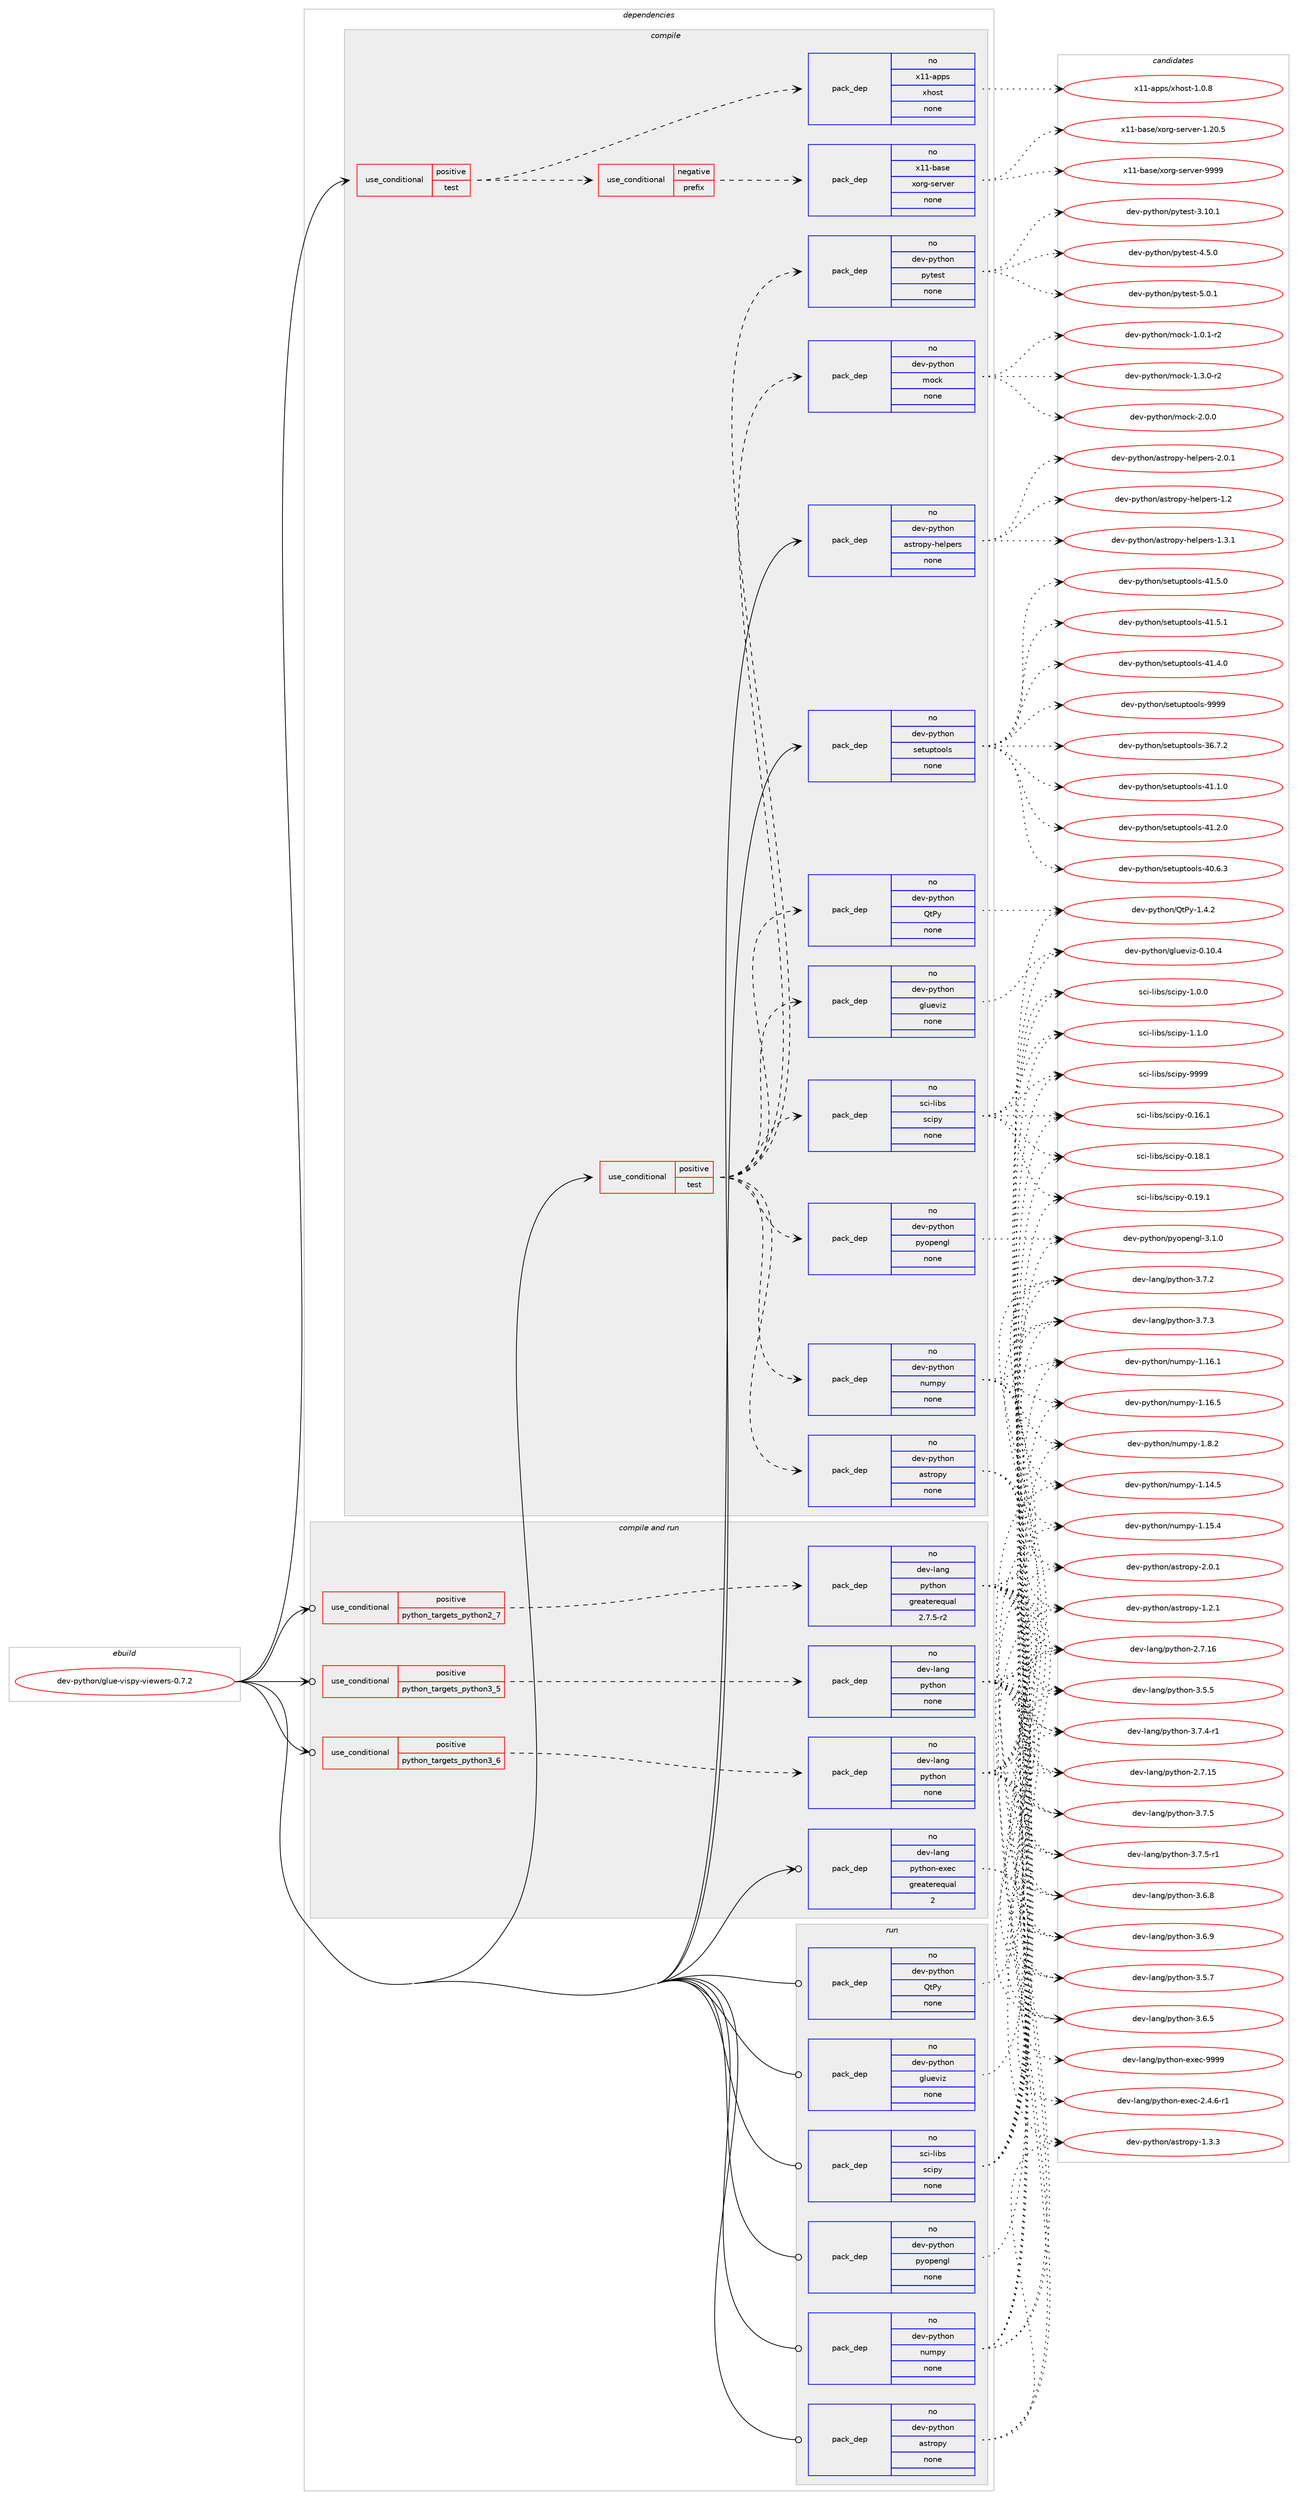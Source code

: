 digraph prolog {

# *************
# Graph options
# *************

newrank=true;
concentrate=true;
compound=true;
graph [rankdir=LR,fontname=Helvetica,fontsize=10,ranksep=1.5];#, ranksep=2.5, nodesep=0.2];
edge  [arrowhead=vee];
node  [fontname=Helvetica,fontsize=10];

# **********
# The ebuild
# **********

subgraph cluster_leftcol {
color=gray;
rank=same;
label=<<i>ebuild</i>>;
id [label="dev-python/glue-vispy-viewers-0.7.2", color=red, width=4, href="../dev-python/glue-vispy-viewers-0.7.2.svg"];
}

# ****************
# The dependencies
# ****************

subgraph cluster_midcol {
color=gray;
label=<<i>dependencies</i>>;
subgraph cluster_compile {
fillcolor="#eeeeee";
style=filled;
label=<<i>compile</i>>;
subgraph cond140069 {
dependency606848 [label=<<TABLE BORDER="0" CELLBORDER="1" CELLSPACING="0" CELLPADDING="4"><TR><TD ROWSPAN="3" CELLPADDING="10">use_conditional</TD></TR><TR><TD>positive</TD></TR><TR><TD>test</TD></TR></TABLE>>, shape=none, color=red];
subgraph cond140070 {
dependency606849 [label=<<TABLE BORDER="0" CELLBORDER="1" CELLSPACING="0" CELLPADDING="4"><TR><TD ROWSPAN="3" CELLPADDING="10">use_conditional</TD></TR><TR><TD>negative</TD></TR><TR><TD>prefix</TD></TR></TABLE>>, shape=none, color=red];
subgraph pack454982 {
dependency606850 [label=<<TABLE BORDER="0" CELLBORDER="1" CELLSPACING="0" CELLPADDING="4" WIDTH="220"><TR><TD ROWSPAN="6" CELLPADDING="30">pack_dep</TD></TR><TR><TD WIDTH="110">no</TD></TR><TR><TD>x11-base</TD></TR><TR><TD>xorg-server</TD></TR><TR><TD>none</TD></TR><TR><TD></TD></TR></TABLE>>, shape=none, color=blue];
}
dependency606849:e -> dependency606850:w [weight=20,style="dashed",arrowhead="vee"];
}
dependency606848:e -> dependency606849:w [weight=20,style="dashed",arrowhead="vee"];
subgraph pack454983 {
dependency606851 [label=<<TABLE BORDER="0" CELLBORDER="1" CELLSPACING="0" CELLPADDING="4" WIDTH="220"><TR><TD ROWSPAN="6" CELLPADDING="30">pack_dep</TD></TR><TR><TD WIDTH="110">no</TD></TR><TR><TD>x11-apps</TD></TR><TR><TD>xhost</TD></TR><TR><TD>none</TD></TR><TR><TD></TD></TR></TABLE>>, shape=none, color=blue];
}
dependency606848:e -> dependency606851:w [weight=20,style="dashed",arrowhead="vee"];
}
id:e -> dependency606848:w [weight=20,style="solid",arrowhead="vee"];
subgraph cond140071 {
dependency606852 [label=<<TABLE BORDER="0" CELLBORDER="1" CELLSPACING="0" CELLPADDING="4"><TR><TD ROWSPAN="3" CELLPADDING="10">use_conditional</TD></TR><TR><TD>positive</TD></TR><TR><TD>test</TD></TR></TABLE>>, shape=none, color=red];
subgraph pack454984 {
dependency606853 [label=<<TABLE BORDER="0" CELLBORDER="1" CELLSPACING="0" CELLPADDING="4" WIDTH="220"><TR><TD ROWSPAN="6" CELLPADDING="30">pack_dep</TD></TR><TR><TD WIDTH="110">no</TD></TR><TR><TD>dev-python</TD></TR><TR><TD>astropy</TD></TR><TR><TD>none</TD></TR><TR><TD></TD></TR></TABLE>>, shape=none, color=blue];
}
dependency606852:e -> dependency606853:w [weight=20,style="dashed",arrowhead="vee"];
subgraph pack454985 {
dependency606854 [label=<<TABLE BORDER="0" CELLBORDER="1" CELLSPACING="0" CELLPADDING="4" WIDTH="220"><TR><TD ROWSPAN="6" CELLPADDING="30">pack_dep</TD></TR><TR><TD WIDTH="110">no</TD></TR><TR><TD>dev-python</TD></TR><TR><TD>glueviz</TD></TR><TR><TD>none</TD></TR><TR><TD></TD></TR></TABLE>>, shape=none, color=blue];
}
dependency606852:e -> dependency606854:w [weight=20,style="dashed",arrowhead="vee"];
subgraph pack454986 {
dependency606855 [label=<<TABLE BORDER="0" CELLBORDER="1" CELLSPACING="0" CELLPADDING="4" WIDTH="220"><TR><TD ROWSPAN="6" CELLPADDING="30">pack_dep</TD></TR><TR><TD WIDTH="110">no</TD></TR><TR><TD>dev-python</TD></TR><TR><TD>numpy</TD></TR><TR><TD>none</TD></TR><TR><TD></TD></TR></TABLE>>, shape=none, color=blue];
}
dependency606852:e -> dependency606855:w [weight=20,style="dashed",arrowhead="vee"];
subgraph pack454987 {
dependency606856 [label=<<TABLE BORDER="0" CELLBORDER="1" CELLSPACING="0" CELLPADDING="4" WIDTH="220"><TR><TD ROWSPAN="6" CELLPADDING="30">pack_dep</TD></TR><TR><TD WIDTH="110">no</TD></TR><TR><TD>dev-python</TD></TR><TR><TD>pyopengl</TD></TR><TR><TD>none</TD></TR><TR><TD></TD></TR></TABLE>>, shape=none, color=blue];
}
dependency606852:e -> dependency606856:w [weight=20,style="dashed",arrowhead="vee"];
subgraph pack454988 {
dependency606857 [label=<<TABLE BORDER="0" CELLBORDER="1" CELLSPACING="0" CELLPADDING="4" WIDTH="220"><TR><TD ROWSPAN="6" CELLPADDING="30">pack_dep</TD></TR><TR><TD WIDTH="110">no</TD></TR><TR><TD>dev-python</TD></TR><TR><TD>QtPy</TD></TR><TR><TD>none</TD></TR><TR><TD></TD></TR></TABLE>>, shape=none, color=blue];
}
dependency606852:e -> dependency606857:w [weight=20,style="dashed",arrowhead="vee"];
subgraph pack454989 {
dependency606858 [label=<<TABLE BORDER="0" CELLBORDER="1" CELLSPACING="0" CELLPADDING="4" WIDTH="220"><TR><TD ROWSPAN="6" CELLPADDING="30">pack_dep</TD></TR><TR><TD WIDTH="110">no</TD></TR><TR><TD>sci-libs</TD></TR><TR><TD>scipy</TD></TR><TR><TD>none</TD></TR><TR><TD></TD></TR></TABLE>>, shape=none, color=blue];
}
dependency606852:e -> dependency606858:w [weight=20,style="dashed",arrowhead="vee"];
subgraph pack454990 {
dependency606859 [label=<<TABLE BORDER="0" CELLBORDER="1" CELLSPACING="0" CELLPADDING="4" WIDTH="220"><TR><TD ROWSPAN="6" CELLPADDING="30">pack_dep</TD></TR><TR><TD WIDTH="110">no</TD></TR><TR><TD>dev-python</TD></TR><TR><TD>mock</TD></TR><TR><TD>none</TD></TR><TR><TD></TD></TR></TABLE>>, shape=none, color=blue];
}
dependency606852:e -> dependency606859:w [weight=20,style="dashed",arrowhead="vee"];
subgraph pack454991 {
dependency606860 [label=<<TABLE BORDER="0" CELLBORDER="1" CELLSPACING="0" CELLPADDING="4" WIDTH="220"><TR><TD ROWSPAN="6" CELLPADDING="30">pack_dep</TD></TR><TR><TD WIDTH="110">no</TD></TR><TR><TD>dev-python</TD></TR><TR><TD>pytest</TD></TR><TR><TD>none</TD></TR><TR><TD></TD></TR></TABLE>>, shape=none, color=blue];
}
dependency606852:e -> dependency606860:w [weight=20,style="dashed",arrowhead="vee"];
}
id:e -> dependency606852:w [weight=20,style="solid",arrowhead="vee"];
subgraph pack454992 {
dependency606861 [label=<<TABLE BORDER="0" CELLBORDER="1" CELLSPACING="0" CELLPADDING="4" WIDTH="220"><TR><TD ROWSPAN="6" CELLPADDING="30">pack_dep</TD></TR><TR><TD WIDTH="110">no</TD></TR><TR><TD>dev-python</TD></TR><TR><TD>astropy-helpers</TD></TR><TR><TD>none</TD></TR><TR><TD></TD></TR></TABLE>>, shape=none, color=blue];
}
id:e -> dependency606861:w [weight=20,style="solid",arrowhead="vee"];
subgraph pack454993 {
dependency606862 [label=<<TABLE BORDER="0" CELLBORDER="1" CELLSPACING="0" CELLPADDING="4" WIDTH="220"><TR><TD ROWSPAN="6" CELLPADDING="30">pack_dep</TD></TR><TR><TD WIDTH="110">no</TD></TR><TR><TD>dev-python</TD></TR><TR><TD>setuptools</TD></TR><TR><TD>none</TD></TR><TR><TD></TD></TR></TABLE>>, shape=none, color=blue];
}
id:e -> dependency606862:w [weight=20,style="solid",arrowhead="vee"];
}
subgraph cluster_compileandrun {
fillcolor="#eeeeee";
style=filled;
label=<<i>compile and run</i>>;
subgraph cond140072 {
dependency606863 [label=<<TABLE BORDER="0" CELLBORDER="1" CELLSPACING="0" CELLPADDING="4"><TR><TD ROWSPAN="3" CELLPADDING="10">use_conditional</TD></TR><TR><TD>positive</TD></TR><TR><TD>python_targets_python2_7</TD></TR></TABLE>>, shape=none, color=red];
subgraph pack454994 {
dependency606864 [label=<<TABLE BORDER="0" CELLBORDER="1" CELLSPACING="0" CELLPADDING="4" WIDTH="220"><TR><TD ROWSPAN="6" CELLPADDING="30">pack_dep</TD></TR><TR><TD WIDTH="110">no</TD></TR><TR><TD>dev-lang</TD></TR><TR><TD>python</TD></TR><TR><TD>greaterequal</TD></TR><TR><TD>2.7.5-r2</TD></TR></TABLE>>, shape=none, color=blue];
}
dependency606863:e -> dependency606864:w [weight=20,style="dashed",arrowhead="vee"];
}
id:e -> dependency606863:w [weight=20,style="solid",arrowhead="odotvee"];
subgraph cond140073 {
dependency606865 [label=<<TABLE BORDER="0" CELLBORDER="1" CELLSPACING="0" CELLPADDING="4"><TR><TD ROWSPAN="3" CELLPADDING="10">use_conditional</TD></TR><TR><TD>positive</TD></TR><TR><TD>python_targets_python3_5</TD></TR></TABLE>>, shape=none, color=red];
subgraph pack454995 {
dependency606866 [label=<<TABLE BORDER="0" CELLBORDER="1" CELLSPACING="0" CELLPADDING="4" WIDTH="220"><TR><TD ROWSPAN="6" CELLPADDING="30">pack_dep</TD></TR><TR><TD WIDTH="110">no</TD></TR><TR><TD>dev-lang</TD></TR><TR><TD>python</TD></TR><TR><TD>none</TD></TR><TR><TD></TD></TR></TABLE>>, shape=none, color=blue];
}
dependency606865:e -> dependency606866:w [weight=20,style="dashed",arrowhead="vee"];
}
id:e -> dependency606865:w [weight=20,style="solid",arrowhead="odotvee"];
subgraph cond140074 {
dependency606867 [label=<<TABLE BORDER="0" CELLBORDER="1" CELLSPACING="0" CELLPADDING="4"><TR><TD ROWSPAN="3" CELLPADDING="10">use_conditional</TD></TR><TR><TD>positive</TD></TR><TR><TD>python_targets_python3_6</TD></TR></TABLE>>, shape=none, color=red];
subgraph pack454996 {
dependency606868 [label=<<TABLE BORDER="0" CELLBORDER="1" CELLSPACING="0" CELLPADDING="4" WIDTH="220"><TR><TD ROWSPAN="6" CELLPADDING="30">pack_dep</TD></TR><TR><TD WIDTH="110">no</TD></TR><TR><TD>dev-lang</TD></TR><TR><TD>python</TD></TR><TR><TD>none</TD></TR><TR><TD></TD></TR></TABLE>>, shape=none, color=blue];
}
dependency606867:e -> dependency606868:w [weight=20,style="dashed",arrowhead="vee"];
}
id:e -> dependency606867:w [weight=20,style="solid",arrowhead="odotvee"];
subgraph pack454997 {
dependency606869 [label=<<TABLE BORDER="0" CELLBORDER="1" CELLSPACING="0" CELLPADDING="4" WIDTH="220"><TR><TD ROWSPAN="6" CELLPADDING="30">pack_dep</TD></TR><TR><TD WIDTH="110">no</TD></TR><TR><TD>dev-lang</TD></TR><TR><TD>python-exec</TD></TR><TR><TD>greaterequal</TD></TR><TR><TD>2</TD></TR></TABLE>>, shape=none, color=blue];
}
id:e -> dependency606869:w [weight=20,style="solid",arrowhead="odotvee"];
}
subgraph cluster_run {
fillcolor="#eeeeee";
style=filled;
label=<<i>run</i>>;
subgraph pack454998 {
dependency606870 [label=<<TABLE BORDER="0" CELLBORDER="1" CELLSPACING="0" CELLPADDING="4" WIDTH="220"><TR><TD ROWSPAN="6" CELLPADDING="30">pack_dep</TD></TR><TR><TD WIDTH="110">no</TD></TR><TR><TD>dev-python</TD></TR><TR><TD>QtPy</TD></TR><TR><TD>none</TD></TR><TR><TD></TD></TR></TABLE>>, shape=none, color=blue];
}
id:e -> dependency606870:w [weight=20,style="solid",arrowhead="odot"];
subgraph pack454999 {
dependency606871 [label=<<TABLE BORDER="0" CELLBORDER="1" CELLSPACING="0" CELLPADDING="4" WIDTH="220"><TR><TD ROWSPAN="6" CELLPADDING="30">pack_dep</TD></TR><TR><TD WIDTH="110">no</TD></TR><TR><TD>dev-python</TD></TR><TR><TD>astropy</TD></TR><TR><TD>none</TD></TR><TR><TD></TD></TR></TABLE>>, shape=none, color=blue];
}
id:e -> dependency606871:w [weight=20,style="solid",arrowhead="odot"];
subgraph pack455000 {
dependency606872 [label=<<TABLE BORDER="0" CELLBORDER="1" CELLSPACING="0" CELLPADDING="4" WIDTH="220"><TR><TD ROWSPAN="6" CELLPADDING="30">pack_dep</TD></TR><TR><TD WIDTH="110">no</TD></TR><TR><TD>dev-python</TD></TR><TR><TD>glueviz</TD></TR><TR><TD>none</TD></TR><TR><TD></TD></TR></TABLE>>, shape=none, color=blue];
}
id:e -> dependency606872:w [weight=20,style="solid",arrowhead="odot"];
subgraph pack455001 {
dependency606873 [label=<<TABLE BORDER="0" CELLBORDER="1" CELLSPACING="0" CELLPADDING="4" WIDTH="220"><TR><TD ROWSPAN="6" CELLPADDING="30">pack_dep</TD></TR><TR><TD WIDTH="110">no</TD></TR><TR><TD>dev-python</TD></TR><TR><TD>numpy</TD></TR><TR><TD>none</TD></TR><TR><TD></TD></TR></TABLE>>, shape=none, color=blue];
}
id:e -> dependency606873:w [weight=20,style="solid",arrowhead="odot"];
subgraph pack455002 {
dependency606874 [label=<<TABLE BORDER="0" CELLBORDER="1" CELLSPACING="0" CELLPADDING="4" WIDTH="220"><TR><TD ROWSPAN="6" CELLPADDING="30">pack_dep</TD></TR><TR><TD WIDTH="110">no</TD></TR><TR><TD>dev-python</TD></TR><TR><TD>pyopengl</TD></TR><TR><TD>none</TD></TR><TR><TD></TD></TR></TABLE>>, shape=none, color=blue];
}
id:e -> dependency606874:w [weight=20,style="solid",arrowhead="odot"];
subgraph pack455003 {
dependency606875 [label=<<TABLE BORDER="0" CELLBORDER="1" CELLSPACING="0" CELLPADDING="4" WIDTH="220"><TR><TD ROWSPAN="6" CELLPADDING="30">pack_dep</TD></TR><TR><TD WIDTH="110">no</TD></TR><TR><TD>sci-libs</TD></TR><TR><TD>scipy</TD></TR><TR><TD>none</TD></TR><TR><TD></TD></TR></TABLE>>, shape=none, color=blue];
}
id:e -> dependency606875:w [weight=20,style="solid",arrowhead="odot"];
}
}

# **************
# The candidates
# **************

subgraph cluster_choices {
rank=same;
color=gray;
label=<<i>candidates</i>>;

subgraph choice454982 {
color=black;
nodesep=1;
choice1204949459897115101471201111141034511510111411810111445494650484653 [label="x11-base/xorg-server-1.20.5", color=red, width=4,href="../x11-base/xorg-server-1.20.5.svg"];
choice120494945989711510147120111114103451151011141181011144557575757 [label="x11-base/xorg-server-9999", color=red, width=4,href="../x11-base/xorg-server-9999.svg"];
dependency606850:e -> choice1204949459897115101471201111141034511510111411810111445494650484653:w [style=dotted,weight="100"];
dependency606850:e -> choice120494945989711510147120111114103451151011141181011144557575757:w [style=dotted,weight="100"];
}
subgraph choice454983 {
color=black;
nodesep=1;
choice1204949459711211211547120104111115116454946484656 [label="x11-apps/xhost-1.0.8", color=red, width=4,href="../x11-apps/xhost-1.0.8.svg"];
dependency606851:e -> choice1204949459711211211547120104111115116454946484656:w [style=dotted,weight="100"];
}
subgraph choice454984 {
color=black;
nodesep=1;
choice100101118451121211161041111104797115116114111112121454946504649 [label="dev-python/astropy-1.2.1", color=red, width=4,href="../dev-python/astropy-1.2.1.svg"];
choice100101118451121211161041111104797115116114111112121454946514651 [label="dev-python/astropy-1.3.3", color=red, width=4,href="../dev-python/astropy-1.3.3.svg"];
choice100101118451121211161041111104797115116114111112121455046484649 [label="dev-python/astropy-2.0.1", color=red, width=4,href="../dev-python/astropy-2.0.1.svg"];
dependency606853:e -> choice100101118451121211161041111104797115116114111112121454946504649:w [style=dotted,weight="100"];
dependency606853:e -> choice100101118451121211161041111104797115116114111112121454946514651:w [style=dotted,weight="100"];
dependency606853:e -> choice100101118451121211161041111104797115116114111112121455046484649:w [style=dotted,weight="100"];
}
subgraph choice454985 {
color=black;
nodesep=1;
choice100101118451121211161041111104710310811710111810512245484649484652 [label="dev-python/glueviz-0.10.4", color=red, width=4,href="../dev-python/glueviz-0.10.4.svg"];
dependency606854:e -> choice100101118451121211161041111104710310811710111810512245484649484652:w [style=dotted,weight="100"];
}
subgraph choice454986 {
color=black;
nodesep=1;
choice100101118451121211161041111104711011710911212145494649524653 [label="dev-python/numpy-1.14.5", color=red, width=4,href="../dev-python/numpy-1.14.5.svg"];
choice100101118451121211161041111104711011710911212145494649534652 [label="dev-python/numpy-1.15.4", color=red, width=4,href="../dev-python/numpy-1.15.4.svg"];
choice100101118451121211161041111104711011710911212145494649544649 [label="dev-python/numpy-1.16.1", color=red, width=4,href="../dev-python/numpy-1.16.1.svg"];
choice100101118451121211161041111104711011710911212145494649544653 [label="dev-python/numpy-1.16.5", color=red, width=4,href="../dev-python/numpy-1.16.5.svg"];
choice1001011184511212111610411111047110117109112121454946564650 [label="dev-python/numpy-1.8.2", color=red, width=4,href="../dev-python/numpy-1.8.2.svg"];
dependency606855:e -> choice100101118451121211161041111104711011710911212145494649524653:w [style=dotted,weight="100"];
dependency606855:e -> choice100101118451121211161041111104711011710911212145494649534652:w [style=dotted,weight="100"];
dependency606855:e -> choice100101118451121211161041111104711011710911212145494649544649:w [style=dotted,weight="100"];
dependency606855:e -> choice100101118451121211161041111104711011710911212145494649544653:w [style=dotted,weight="100"];
dependency606855:e -> choice1001011184511212111610411111047110117109112121454946564650:w [style=dotted,weight="100"];
}
subgraph choice454987 {
color=black;
nodesep=1;
choice1001011184511212111610411111047112121111112101110103108455146494648 [label="dev-python/pyopengl-3.1.0", color=red, width=4,href="../dev-python/pyopengl-3.1.0.svg"];
dependency606856:e -> choice1001011184511212111610411111047112121111112101110103108455146494648:w [style=dotted,weight="100"];
}
subgraph choice454988 {
color=black;
nodesep=1;
choice10010111845112121116104111110478111680121454946524650 [label="dev-python/QtPy-1.4.2", color=red, width=4,href="../dev-python/QtPy-1.4.2.svg"];
dependency606857:e -> choice10010111845112121116104111110478111680121454946524650:w [style=dotted,weight="100"];
}
subgraph choice454989 {
color=black;
nodesep=1;
choice115991054510810598115471159910511212145484649544649 [label="sci-libs/scipy-0.16.1", color=red, width=4,href="../sci-libs/scipy-0.16.1.svg"];
choice115991054510810598115471159910511212145484649564649 [label="sci-libs/scipy-0.18.1", color=red, width=4,href="../sci-libs/scipy-0.18.1.svg"];
choice115991054510810598115471159910511212145484649574649 [label="sci-libs/scipy-0.19.1", color=red, width=4,href="../sci-libs/scipy-0.19.1.svg"];
choice1159910545108105981154711599105112121454946484648 [label="sci-libs/scipy-1.0.0", color=red, width=4,href="../sci-libs/scipy-1.0.0.svg"];
choice1159910545108105981154711599105112121454946494648 [label="sci-libs/scipy-1.1.0", color=red, width=4,href="../sci-libs/scipy-1.1.0.svg"];
choice11599105451081059811547115991051121214557575757 [label="sci-libs/scipy-9999", color=red, width=4,href="../sci-libs/scipy-9999.svg"];
dependency606858:e -> choice115991054510810598115471159910511212145484649544649:w [style=dotted,weight="100"];
dependency606858:e -> choice115991054510810598115471159910511212145484649564649:w [style=dotted,weight="100"];
dependency606858:e -> choice115991054510810598115471159910511212145484649574649:w [style=dotted,weight="100"];
dependency606858:e -> choice1159910545108105981154711599105112121454946484648:w [style=dotted,weight="100"];
dependency606858:e -> choice1159910545108105981154711599105112121454946494648:w [style=dotted,weight="100"];
dependency606858:e -> choice11599105451081059811547115991051121214557575757:w [style=dotted,weight="100"];
}
subgraph choice454990 {
color=black;
nodesep=1;
choice1001011184511212111610411111047109111991074549464846494511450 [label="dev-python/mock-1.0.1-r2", color=red, width=4,href="../dev-python/mock-1.0.1-r2.svg"];
choice1001011184511212111610411111047109111991074549465146484511450 [label="dev-python/mock-1.3.0-r2", color=red, width=4,href="../dev-python/mock-1.3.0-r2.svg"];
choice100101118451121211161041111104710911199107455046484648 [label="dev-python/mock-2.0.0", color=red, width=4,href="../dev-python/mock-2.0.0.svg"];
dependency606859:e -> choice1001011184511212111610411111047109111991074549464846494511450:w [style=dotted,weight="100"];
dependency606859:e -> choice1001011184511212111610411111047109111991074549465146484511450:w [style=dotted,weight="100"];
dependency606859:e -> choice100101118451121211161041111104710911199107455046484648:w [style=dotted,weight="100"];
}
subgraph choice454991 {
color=black;
nodesep=1;
choice100101118451121211161041111104711212111610111511645514649484649 [label="dev-python/pytest-3.10.1", color=red, width=4,href="../dev-python/pytest-3.10.1.svg"];
choice1001011184511212111610411111047112121116101115116455246534648 [label="dev-python/pytest-4.5.0", color=red, width=4,href="../dev-python/pytest-4.5.0.svg"];
choice1001011184511212111610411111047112121116101115116455346484649 [label="dev-python/pytest-5.0.1", color=red, width=4,href="../dev-python/pytest-5.0.1.svg"];
dependency606860:e -> choice100101118451121211161041111104711212111610111511645514649484649:w [style=dotted,weight="100"];
dependency606860:e -> choice1001011184511212111610411111047112121116101115116455246534648:w [style=dotted,weight="100"];
dependency606860:e -> choice1001011184511212111610411111047112121116101115116455346484649:w [style=dotted,weight="100"];
}
subgraph choice454992 {
color=black;
nodesep=1;
choice1001011184511212111610411111047971151161141111121214510410110811210111411545494650 [label="dev-python/astropy-helpers-1.2", color=red, width=4,href="../dev-python/astropy-helpers-1.2.svg"];
choice10010111845112121116104111110479711511611411111212145104101108112101114115454946514649 [label="dev-python/astropy-helpers-1.3.1", color=red, width=4,href="../dev-python/astropy-helpers-1.3.1.svg"];
choice10010111845112121116104111110479711511611411111212145104101108112101114115455046484649 [label="dev-python/astropy-helpers-2.0.1", color=red, width=4,href="../dev-python/astropy-helpers-2.0.1.svg"];
dependency606861:e -> choice1001011184511212111610411111047971151161141111121214510410110811210111411545494650:w [style=dotted,weight="100"];
dependency606861:e -> choice10010111845112121116104111110479711511611411111212145104101108112101114115454946514649:w [style=dotted,weight="100"];
dependency606861:e -> choice10010111845112121116104111110479711511611411111212145104101108112101114115455046484649:w [style=dotted,weight="100"];
}
subgraph choice454993 {
color=black;
nodesep=1;
choice100101118451121211161041111104711510111611711211611111110811545515446554650 [label="dev-python/setuptools-36.7.2", color=red, width=4,href="../dev-python/setuptools-36.7.2.svg"];
choice100101118451121211161041111104711510111611711211611111110811545524846544651 [label="dev-python/setuptools-40.6.3", color=red, width=4,href="../dev-python/setuptools-40.6.3.svg"];
choice100101118451121211161041111104711510111611711211611111110811545524946494648 [label="dev-python/setuptools-41.1.0", color=red, width=4,href="../dev-python/setuptools-41.1.0.svg"];
choice100101118451121211161041111104711510111611711211611111110811545524946504648 [label="dev-python/setuptools-41.2.0", color=red, width=4,href="../dev-python/setuptools-41.2.0.svg"];
choice100101118451121211161041111104711510111611711211611111110811545524946524648 [label="dev-python/setuptools-41.4.0", color=red, width=4,href="../dev-python/setuptools-41.4.0.svg"];
choice100101118451121211161041111104711510111611711211611111110811545524946534648 [label="dev-python/setuptools-41.5.0", color=red, width=4,href="../dev-python/setuptools-41.5.0.svg"];
choice100101118451121211161041111104711510111611711211611111110811545524946534649 [label="dev-python/setuptools-41.5.1", color=red, width=4,href="../dev-python/setuptools-41.5.1.svg"];
choice10010111845112121116104111110471151011161171121161111111081154557575757 [label="dev-python/setuptools-9999", color=red, width=4,href="../dev-python/setuptools-9999.svg"];
dependency606862:e -> choice100101118451121211161041111104711510111611711211611111110811545515446554650:w [style=dotted,weight="100"];
dependency606862:e -> choice100101118451121211161041111104711510111611711211611111110811545524846544651:w [style=dotted,weight="100"];
dependency606862:e -> choice100101118451121211161041111104711510111611711211611111110811545524946494648:w [style=dotted,weight="100"];
dependency606862:e -> choice100101118451121211161041111104711510111611711211611111110811545524946504648:w [style=dotted,weight="100"];
dependency606862:e -> choice100101118451121211161041111104711510111611711211611111110811545524946524648:w [style=dotted,weight="100"];
dependency606862:e -> choice100101118451121211161041111104711510111611711211611111110811545524946534648:w [style=dotted,weight="100"];
dependency606862:e -> choice100101118451121211161041111104711510111611711211611111110811545524946534649:w [style=dotted,weight="100"];
dependency606862:e -> choice10010111845112121116104111110471151011161171121161111111081154557575757:w [style=dotted,weight="100"];
}
subgraph choice454994 {
color=black;
nodesep=1;
choice10010111845108971101034711212111610411111045504655464953 [label="dev-lang/python-2.7.15", color=red, width=4,href="../dev-lang/python-2.7.15.svg"];
choice10010111845108971101034711212111610411111045504655464954 [label="dev-lang/python-2.7.16", color=red, width=4,href="../dev-lang/python-2.7.16.svg"];
choice100101118451089711010347112121116104111110455146534653 [label="dev-lang/python-3.5.5", color=red, width=4,href="../dev-lang/python-3.5.5.svg"];
choice100101118451089711010347112121116104111110455146534655 [label="dev-lang/python-3.5.7", color=red, width=4,href="../dev-lang/python-3.5.7.svg"];
choice100101118451089711010347112121116104111110455146544653 [label="dev-lang/python-3.6.5", color=red, width=4,href="../dev-lang/python-3.6.5.svg"];
choice100101118451089711010347112121116104111110455146544656 [label="dev-lang/python-3.6.8", color=red, width=4,href="../dev-lang/python-3.6.8.svg"];
choice100101118451089711010347112121116104111110455146544657 [label="dev-lang/python-3.6.9", color=red, width=4,href="../dev-lang/python-3.6.9.svg"];
choice100101118451089711010347112121116104111110455146554650 [label="dev-lang/python-3.7.2", color=red, width=4,href="../dev-lang/python-3.7.2.svg"];
choice100101118451089711010347112121116104111110455146554651 [label="dev-lang/python-3.7.3", color=red, width=4,href="../dev-lang/python-3.7.3.svg"];
choice1001011184510897110103471121211161041111104551465546524511449 [label="dev-lang/python-3.7.4-r1", color=red, width=4,href="../dev-lang/python-3.7.4-r1.svg"];
choice100101118451089711010347112121116104111110455146554653 [label="dev-lang/python-3.7.5", color=red, width=4,href="../dev-lang/python-3.7.5.svg"];
choice1001011184510897110103471121211161041111104551465546534511449 [label="dev-lang/python-3.7.5-r1", color=red, width=4,href="../dev-lang/python-3.7.5-r1.svg"];
dependency606864:e -> choice10010111845108971101034711212111610411111045504655464953:w [style=dotted,weight="100"];
dependency606864:e -> choice10010111845108971101034711212111610411111045504655464954:w [style=dotted,weight="100"];
dependency606864:e -> choice100101118451089711010347112121116104111110455146534653:w [style=dotted,weight="100"];
dependency606864:e -> choice100101118451089711010347112121116104111110455146534655:w [style=dotted,weight="100"];
dependency606864:e -> choice100101118451089711010347112121116104111110455146544653:w [style=dotted,weight="100"];
dependency606864:e -> choice100101118451089711010347112121116104111110455146544656:w [style=dotted,weight="100"];
dependency606864:e -> choice100101118451089711010347112121116104111110455146544657:w [style=dotted,weight="100"];
dependency606864:e -> choice100101118451089711010347112121116104111110455146554650:w [style=dotted,weight="100"];
dependency606864:e -> choice100101118451089711010347112121116104111110455146554651:w [style=dotted,weight="100"];
dependency606864:e -> choice1001011184510897110103471121211161041111104551465546524511449:w [style=dotted,weight="100"];
dependency606864:e -> choice100101118451089711010347112121116104111110455146554653:w [style=dotted,weight="100"];
dependency606864:e -> choice1001011184510897110103471121211161041111104551465546534511449:w [style=dotted,weight="100"];
}
subgraph choice454995 {
color=black;
nodesep=1;
choice10010111845108971101034711212111610411111045504655464953 [label="dev-lang/python-2.7.15", color=red, width=4,href="../dev-lang/python-2.7.15.svg"];
choice10010111845108971101034711212111610411111045504655464954 [label="dev-lang/python-2.7.16", color=red, width=4,href="../dev-lang/python-2.7.16.svg"];
choice100101118451089711010347112121116104111110455146534653 [label="dev-lang/python-3.5.5", color=red, width=4,href="../dev-lang/python-3.5.5.svg"];
choice100101118451089711010347112121116104111110455146534655 [label="dev-lang/python-3.5.7", color=red, width=4,href="../dev-lang/python-3.5.7.svg"];
choice100101118451089711010347112121116104111110455146544653 [label="dev-lang/python-3.6.5", color=red, width=4,href="../dev-lang/python-3.6.5.svg"];
choice100101118451089711010347112121116104111110455146544656 [label="dev-lang/python-3.6.8", color=red, width=4,href="../dev-lang/python-3.6.8.svg"];
choice100101118451089711010347112121116104111110455146544657 [label="dev-lang/python-3.6.9", color=red, width=4,href="../dev-lang/python-3.6.9.svg"];
choice100101118451089711010347112121116104111110455146554650 [label="dev-lang/python-3.7.2", color=red, width=4,href="../dev-lang/python-3.7.2.svg"];
choice100101118451089711010347112121116104111110455146554651 [label="dev-lang/python-3.7.3", color=red, width=4,href="../dev-lang/python-3.7.3.svg"];
choice1001011184510897110103471121211161041111104551465546524511449 [label="dev-lang/python-3.7.4-r1", color=red, width=4,href="../dev-lang/python-3.7.4-r1.svg"];
choice100101118451089711010347112121116104111110455146554653 [label="dev-lang/python-3.7.5", color=red, width=4,href="../dev-lang/python-3.7.5.svg"];
choice1001011184510897110103471121211161041111104551465546534511449 [label="dev-lang/python-3.7.5-r1", color=red, width=4,href="../dev-lang/python-3.7.5-r1.svg"];
dependency606866:e -> choice10010111845108971101034711212111610411111045504655464953:w [style=dotted,weight="100"];
dependency606866:e -> choice10010111845108971101034711212111610411111045504655464954:w [style=dotted,weight="100"];
dependency606866:e -> choice100101118451089711010347112121116104111110455146534653:w [style=dotted,weight="100"];
dependency606866:e -> choice100101118451089711010347112121116104111110455146534655:w [style=dotted,weight="100"];
dependency606866:e -> choice100101118451089711010347112121116104111110455146544653:w [style=dotted,weight="100"];
dependency606866:e -> choice100101118451089711010347112121116104111110455146544656:w [style=dotted,weight="100"];
dependency606866:e -> choice100101118451089711010347112121116104111110455146544657:w [style=dotted,weight="100"];
dependency606866:e -> choice100101118451089711010347112121116104111110455146554650:w [style=dotted,weight="100"];
dependency606866:e -> choice100101118451089711010347112121116104111110455146554651:w [style=dotted,weight="100"];
dependency606866:e -> choice1001011184510897110103471121211161041111104551465546524511449:w [style=dotted,weight="100"];
dependency606866:e -> choice100101118451089711010347112121116104111110455146554653:w [style=dotted,weight="100"];
dependency606866:e -> choice1001011184510897110103471121211161041111104551465546534511449:w [style=dotted,weight="100"];
}
subgraph choice454996 {
color=black;
nodesep=1;
choice10010111845108971101034711212111610411111045504655464953 [label="dev-lang/python-2.7.15", color=red, width=4,href="../dev-lang/python-2.7.15.svg"];
choice10010111845108971101034711212111610411111045504655464954 [label="dev-lang/python-2.7.16", color=red, width=4,href="../dev-lang/python-2.7.16.svg"];
choice100101118451089711010347112121116104111110455146534653 [label="dev-lang/python-3.5.5", color=red, width=4,href="../dev-lang/python-3.5.5.svg"];
choice100101118451089711010347112121116104111110455146534655 [label="dev-lang/python-3.5.7", color=red, width=4,href="../dev-lang/python-3.5.7.svg"];
choice100101118451089711010347112121116104111110455146544653 [label="dev-lang/python-3.6.5", color=red, width=4,href="../dev-lang/python-3.6.5.svg"];
choice100101118451089711010347112121116104111110455146544656 [label="dev-lang/python-3.6.8", color=red, width=4,href="../dev-lang/python-3.6.8.svg"];
choice100101118451089711010347112121116104111110455146544657 [label="dev-lang/python-3.6.9", color=red, width=4,href="../dev-lang/python-3.6.9.svg"];
choice100101118451089711010347112121116104111110455146554650 [label="dev-lang/python-3.7.2", color=red, width=4,href="../dev-lang/python-3.7.2.svg"];
choice100101118451089711010347112121116104111110455146554651 [label="dev-lang/python-3.7.3", color=red, width=4,href="../dev-lang/python-3.7.3.svg"];
choice1001011184510897110103471121211161041111104551465546524511449 [label="dev-lang/python-3.7.4-r1", color=red, width=4,href="../dev-lang/python-3.7.4-r1.svg"];
choice100101118451089711010347112121116104111110455146554653 [label="dev-lang/python-3.7.5", color=red, width=4,href="../dev-lang/python-3.7.5.svg"];
choice1001011184510897110103471121211161041111104551465546534511449 [label="dev-lang/python-3.7.5-r1", color=red, width=4,href="../dev-lang/python-3.7.5-r1.svg"];
dependency606868:e -> choice10010111845108971101034711212111610411111045504655464953:w [style=dotted,weight="100"];
dependency606868:e -> choice10010111845108971101034711212111610411111045504655464954:w [style=dotted,weight="100"];
dependency606868:e -> choice100101118451089711010347112121116104111110455146534653:w [style=dotted,weight="100"];
dependency606868:e -> choice100101118451089711010347112121116104111110455146534655:w [style=dotted,weight="100"];
dependency606868:e -> choice100101118451089711010347112121116104111110455146544653:w [style=dotted,weight="100"];
dependency606868:e -> choice100101118451089711010347112121116104111110455146544656:w [style=dotted,weight="100"];
dependency606868:e -> choice100101118451089711010347112121116104111110455146544657:w [style=dotted,weight="100"];
dependency606868:e -> choice100101118451089711010347112121116104111110455146554650:w [style=dotted,weight="100"];
dependency606868:e -> choice100101118451089711010347112121116104111110455146554651:w [style=dotted,weight="100"];
dependency606868:e -> choice1001011184510897110103471121211161041111104551465546524511449:w [style=dotted,weight="100"];
dependency606868:e -> choice100101118451089711010347112121116104111110455146554653:w [style=dotted,weight="100"];
dependency606868:e -> choice1001011184510897110103471121211161041111104551465546534511449:w [style=dotted,weight="100"];
}
subgraph choice454997 {
color=black;
nodesep=1;
choice10010111845108971101034711212111610411111045101120101994550465246544511449 [label="dev-lang/python-exec-2.4.6-r1", color=red, width=4,href="../dev-lang/python-exec-2.4.6-r1.svg"];
choice10010111845108971101034711212111610411111045101120101994557575757 [label="dev-lang/python-exec-9999", color=red, width=4,href="../dev-lang/python-exec-9999.svg"];
dependency606869:e -> choice10010111845108971101034711212111610411111045101120101994550465246544511449:w [style=dotted,weight="100"];
dependency606869:e -> choice10010111845108971101034711212111610411111045101120101994557575757:w [style=dotted,weight="100"];
}
subgraph choice454998 {
color=black;
nodesep=1;
choice10010111845112121116104111110478111680121454946524650 [label="dev-python/QtPy-1.4.2", color=red, width=4,href="../dev-python/QtPy-1.4.2.svg"];
dependency606870:e -> choice10010111845112121116104111110478111680121454946524650:w [style=dotted,weight="100"];
}
subgraph choice454999 {
color=black;
nodesep=1;
choice100101118451121211161041111104797115116114111112121454946504649 [label="dev-python/astropy-1.2.1", color=red, width=4,href="../dev-python/astropy-1.2.1.svg"];
choice100101118451121211161041111104797115116114111112121454946514651 [label="dev-python/astropy-1.3.3", color=red, width=4,href="../dev-python/astropy-1.3.3.svg"];
choice100101118451121211161041111104797115116114111112121455046484649 [label="dev-python/astropy-2.0.1", color=red, width=4,href="../dev-python/astropy-2.0.1.svg"];
dependency606871:e -> choice100101118451121211161041111104797115116114111112121454946504649:w [style=dotted,weight="100"];
dependency606871:e -> choice100101118451121211161041111104797115116114111112121454946514651:w [style=dotted,weight="100"];
dependency606871:e -> choice100101118451121211161041111104797115116114111112121455046484649:w [style=dotted,weight="100"];
}
subgraph choice455000 {
color=black;
nodesep=1;
choice100101118451121211161041111104710310811710111810512245484649484652 [label="dev-python/glueviz-0.10.4", color=red, width=4,href="../dev-python/glueviz-0.10.4.svg"];
dependency606872:e -> choice100101118451121211161041111104710310811710111810512245484649484652:w [style=dotted,weight="100"];
}
subgraph choice455001 {
color=black;
nodesep=1;
choice100101118451121211161041111104711011710911212145494649524653 [label="dev-python/numpy-1.14.5", color=red, width=4,href="../dev-python/numpy-1.14.5.svg"];
choice100101118451121211161041111104711011710911212145494649534652 [label="dev-python/numpy-1.15.4", color=red, width=4,href="../dev-python/numpy-1.15.4.svg"];
choice100101118451121211161041111104711011710911212145494649544649 [label="dev-python/numpy-1.16.1", color=red, width=4,href="../dev-python/numpy-1.16.1.svg"];
choice100101118451121211161041111104711011710911212145494649544653 [label="dev-python/numpy-1.16.5", color=red, width=4,href="../dev-python/numpy-1.16.5.svg"];
choice1001011184511212111610411111047110117109112121454946564650 [label="dev-python/numpy-1.8.2", color=red, width=4,href="../dev-python/numpy-1.8.2.svg"];
dependency606873:e -> choice100101118451121211161041111104711011710911212145494649524653:w [style=dotted,weight="100"];
dependency606873:e -> choice100101118451121211161041111104711011710911212145494649534652:w [style=dotted,weight="100"];
dependency606873:e -> choice100101118451121211161041111104711011710911212145494649544649:w [style=dotted,weight="100"];
dependency606873:e -> choice100101118451121211161041111104711011710911212145494649544653:w [style=dotted,weight="100"];
dependency606873:e -> choice1001011184511212111610411111047110117109112121454946564650:w [style=dotted,weight="100"];
}
subgraph choice455002 {
color=black;
nodesep=1;
choice1001011184511212111610411111047112121111112101110103108455146494648 [label="dev-python/pyopengl-3.1.0", color=red, width=4,href="../dev-python/pyopengl-3.1.0.svg"];
dependency606874:e -> choice1001011184511212111610411111047112121111112101110103108455146494648:w [style=dotted,weight="100"];
}
subgraph choice455003 {
color=black;
nodesep=1;
choice115991054510810598115471159910511212145484649544649 [label="sci-libs/scipy-0.16.1", color=red, width=4,href="../sci-libs/scipy-0.16.1.svg"];
choice115991054510810598115471159910511212145484649564649 [label="sci-libs/scipy-0.18.1", color=red, width=4,href="../sci-libs/scipy-0.18.1.svg"];
choice115991054510810598115471159910511212145484649574649 [label="sci-libs/scipy-0.19.1", color=red, width=4,href="../sci-libs/scipy-0.19.1.svg"];
choice1159910545108105981154711599105112121454946484648 [label="sci-libs/scipy-1.0.0", color=red, width=4,href="../sci-libs/scipy-1.0.0.svg"];
choice1159910545108105981154711599105112121454946494648 [label="sci-libs/scipy-1.1.0", color=red, width=4,href="../sci-libs/scipy-1.1.0.svg"];
choice11599105451081059811547115991051121214557575757 [label="sci-libs/scipy-9999", color=red, width=4,href="../sci-libs/scipy-9999.svg"];
dependency606875:e -> choice115991054510810598115471159910511212145484649544649:w [style=dotted,weight="100"];
dependency606875:e -> choice115991054510810598115471159910511212145484649564649:w [style=dotted,weight="100"];
dependency606875:e -> choice115991054510810598115471159910511212145484649574649:w [style=dotted,weight="100"];
dependency606875:e -> choice1159910545108105981154711599105112121454946484648:w [style=dotted,weight="100"];
dependency606875:e -> choice1159910545108105981154711599105112121454946494648:w [style=dotted,weight="100"];
dependency606875:e -> choice11599105451081059811547115991051121214557575757:w [style=dotted,weight="100"];
}
}

}

